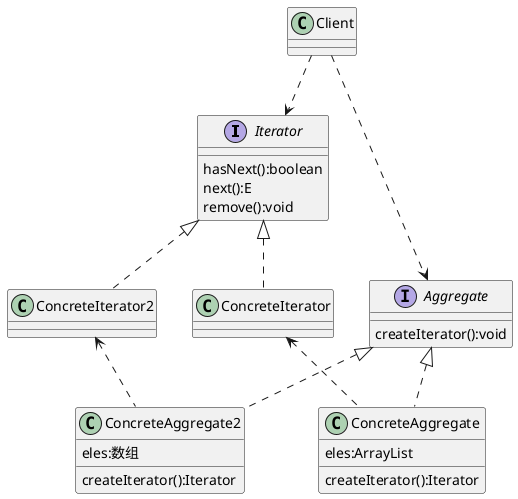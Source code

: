 @startuml
interface Iterator{
hasNext():boolean
next():E
remove():void
}
interface Aggregate{
createIterator():void
}

class ConcreteIterator
class ConcreteIterator2

class ConcreteAggregate{
eles:ArrayList
createIterator():Iterator
}
class ConcreteAggregate2{
eles:数组
createIterator():Iterator
}

Aggregate <|.. ConcreteAggregate
Aggregate <|.. ConcreteAggregate2

Iterator <|.. ConcreteIterator
Iterator <|.. ConcreteIterator2

ConcreteIterator <.. ConcreteAggregate
ConcreteIterator2 <.. ConcreteAggregate2

class Client
Client ..> Aggregate
Client ..> Iterator
@enduml